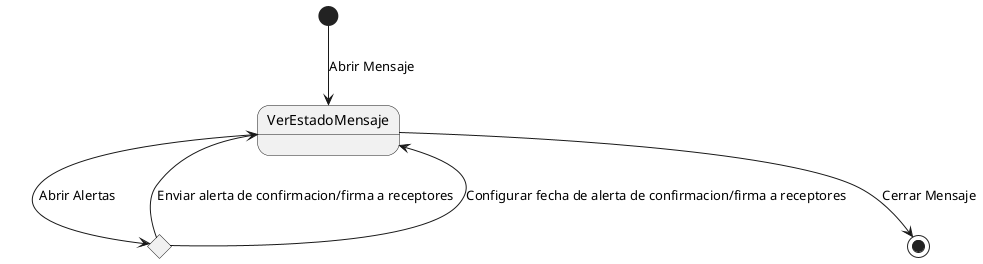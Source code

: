 @startuml diagramaDeEstados

[*] --> VerEstadoMensaje: Abrir Mensaje

state alertaDocumento <<choice>> 
VerEstadoMensaje --> alertaDocumento: Abrir Alertas

alertaDocumento --> VerEstadoMensaje: Enviar alerta de confirmacion/firma a receptores
alertaDocumento --> VerEstadoMensaje: Configurar fecha de alerta de confirmacion/firma a receptores

VerEstadoMensaje --> [*]: Cerrar Mensaje

@enduml